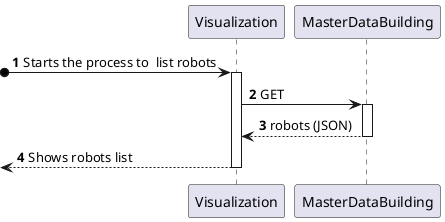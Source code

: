 @startuml

autonumber

participant Visualization
participant "MasterDataBuilding" as GI

?o-> Visualization: Starts the process to  list robots
activate Visualization


Visualization -> GI: GET 
activate GI
GI --> Visualization: robots (JSON)
deactivate GI

<-- Visualization: Shows robots list
deactivate Visualization


@enduml
